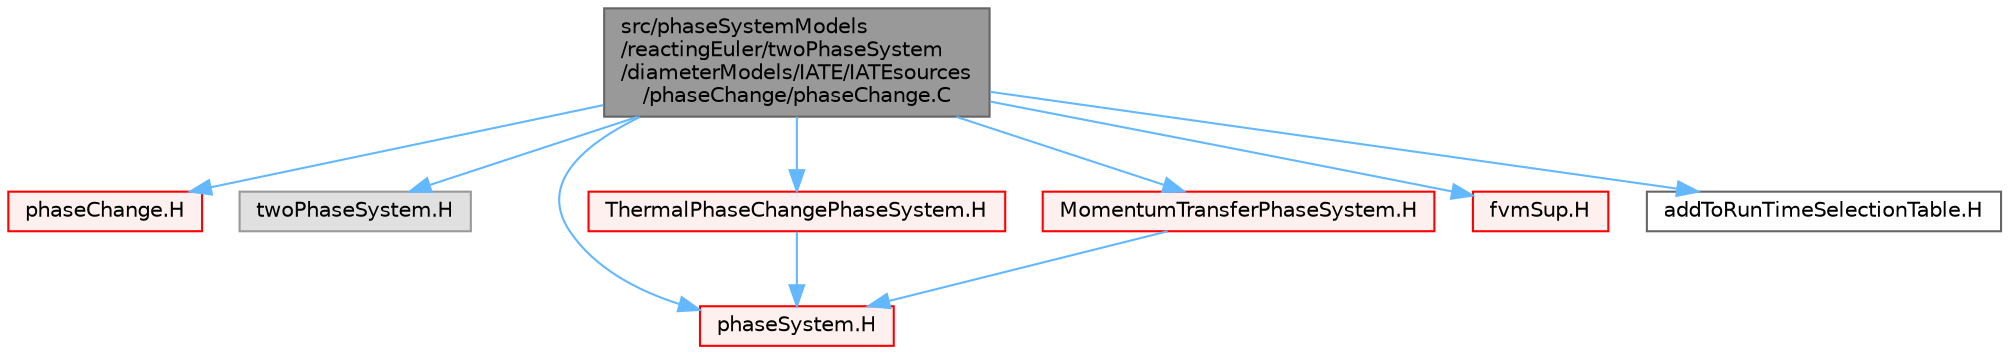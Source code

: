 digraph "src/phaseSystemModels/reactingEuler/twoPhaseSystem/diameterModels/IATE/IATEsources/phaseChange/phaseChange.C"
{
 // LATEX_PDF_SIZE
  bgcolor="transparent";
  edge [fontname=Helvetica,fontsize=10,labelfontname=Helvetica,labelfontsize=10];
  node [fontname=Helvetica,fontsize=10,shape=box,height=0.2,width=0.4];
  Node1 [id="Node000001",label="src/phaseSystemModels\l/reactingEuler/twoPhaseSystem\l/diameterModels/IATE/IATEsources\l/phaseChange/phaseChange.C",height=0.2,width=0.4,color="gray40", fillcolor="grey60", style="filled", fontcolor="black",tooltip=" "];
  Node1 -> Node2 [id="edge1_Node000001_Node000002",color="steelblue1",style="solid",tooltip=" "];
  Node2 [id="Node000002",label="phaseChange.H",height=0.2,width=0.4,color="red", fillcolor="#FFF0F0", style="filled",URL="$twoPhaseSystem_2diameterModels_2IATE_2IATEsources_2phaseChange_2phaseChange_8H.html",tooltip=" "];
  Node1 -> Node4 [id="edge2_Node000001_Node000004",color="steelblue1",style="solid",tooltip=" "];
  Node4 [id="Node000004",label="twoPhaseSystem.H",height=0.2,width=0.4,color="grey60", fillcolor="#E0E0E0", style="filled",tooltip=" "];
  Node1 -> Node5 [id="edge3_Node000001_Node000005",color="steelblue1",style="solid",tooltip=" "];
  Node5 [id="Node000005",label="phaseSystem.H",height=0.2,width=0.4,color="red", fillcolor="#FFF0F0", style="filled",URL="$phaseSystem_8H.html",tooltip=" "];
  Node1 -> Node416 [id="edge4_Node000001_Node000416",color="steelblue1",style="solid",tooltip=" "];
  Node416 [id="Node000416",label="ThermalPhaseChangePhaseSystem.H",height=0.2,width=0.4,color="red", fillcolor="#FFF0F0", style="filled",URL="$ThermalPhaseChangePhaseSystem_8H.html",tooltip=" "];
  Node416 -> Node5 [id="edge5_Node000416_Node000005",color="steelblue1",style="solid",tooltip=" "];
  Node1 -> Node419 [id="edge6_Node000001_Node000419",color="steelblue1",style="solid",tooltip=" "];
  Node419 [id="Node000419",label="MomentumTransferPhaseSystem.H",height=0.2,width=0.4,color="red", fillcolor="#FFF0F0", style="filled",URL="$MomentumTransferPhaseSystem_8H.html",tooltip=" "];
  Node419 -> Node5 [id="edge7_Node000419_Node000005",color="steelblue1",style="solid",tooltip=" "];
  Node1 -> Node420 [id="edge8_Node000001_Node000420",color="steelblue1",style="solid",tooltip=" "];
  Node420 [id="Node000420",label="fvmSup.H",height=0.2,width=0.4,color="red", fillcolor="#FFF0F0", style="filled",URL="$fvmSup_8H.html",tooltip="Calculate the finiteVolume matrix for implicit and explicit sources."];
  Node1 -> Node429 [id="edge9_Node000001_Node000429",color="steelblue1",style="solid",tooltip=" "];
  Node429 [id="Node000429",label="addToRunTimeSelectionTable.H",height=0.2,width=0.4,color="grey40", fillcolor="white", style="filled",URL="$addToRunTimeSelectionTable_8H.html",tooltip="Macros for easy insertion into run-time selection tables."];
}
